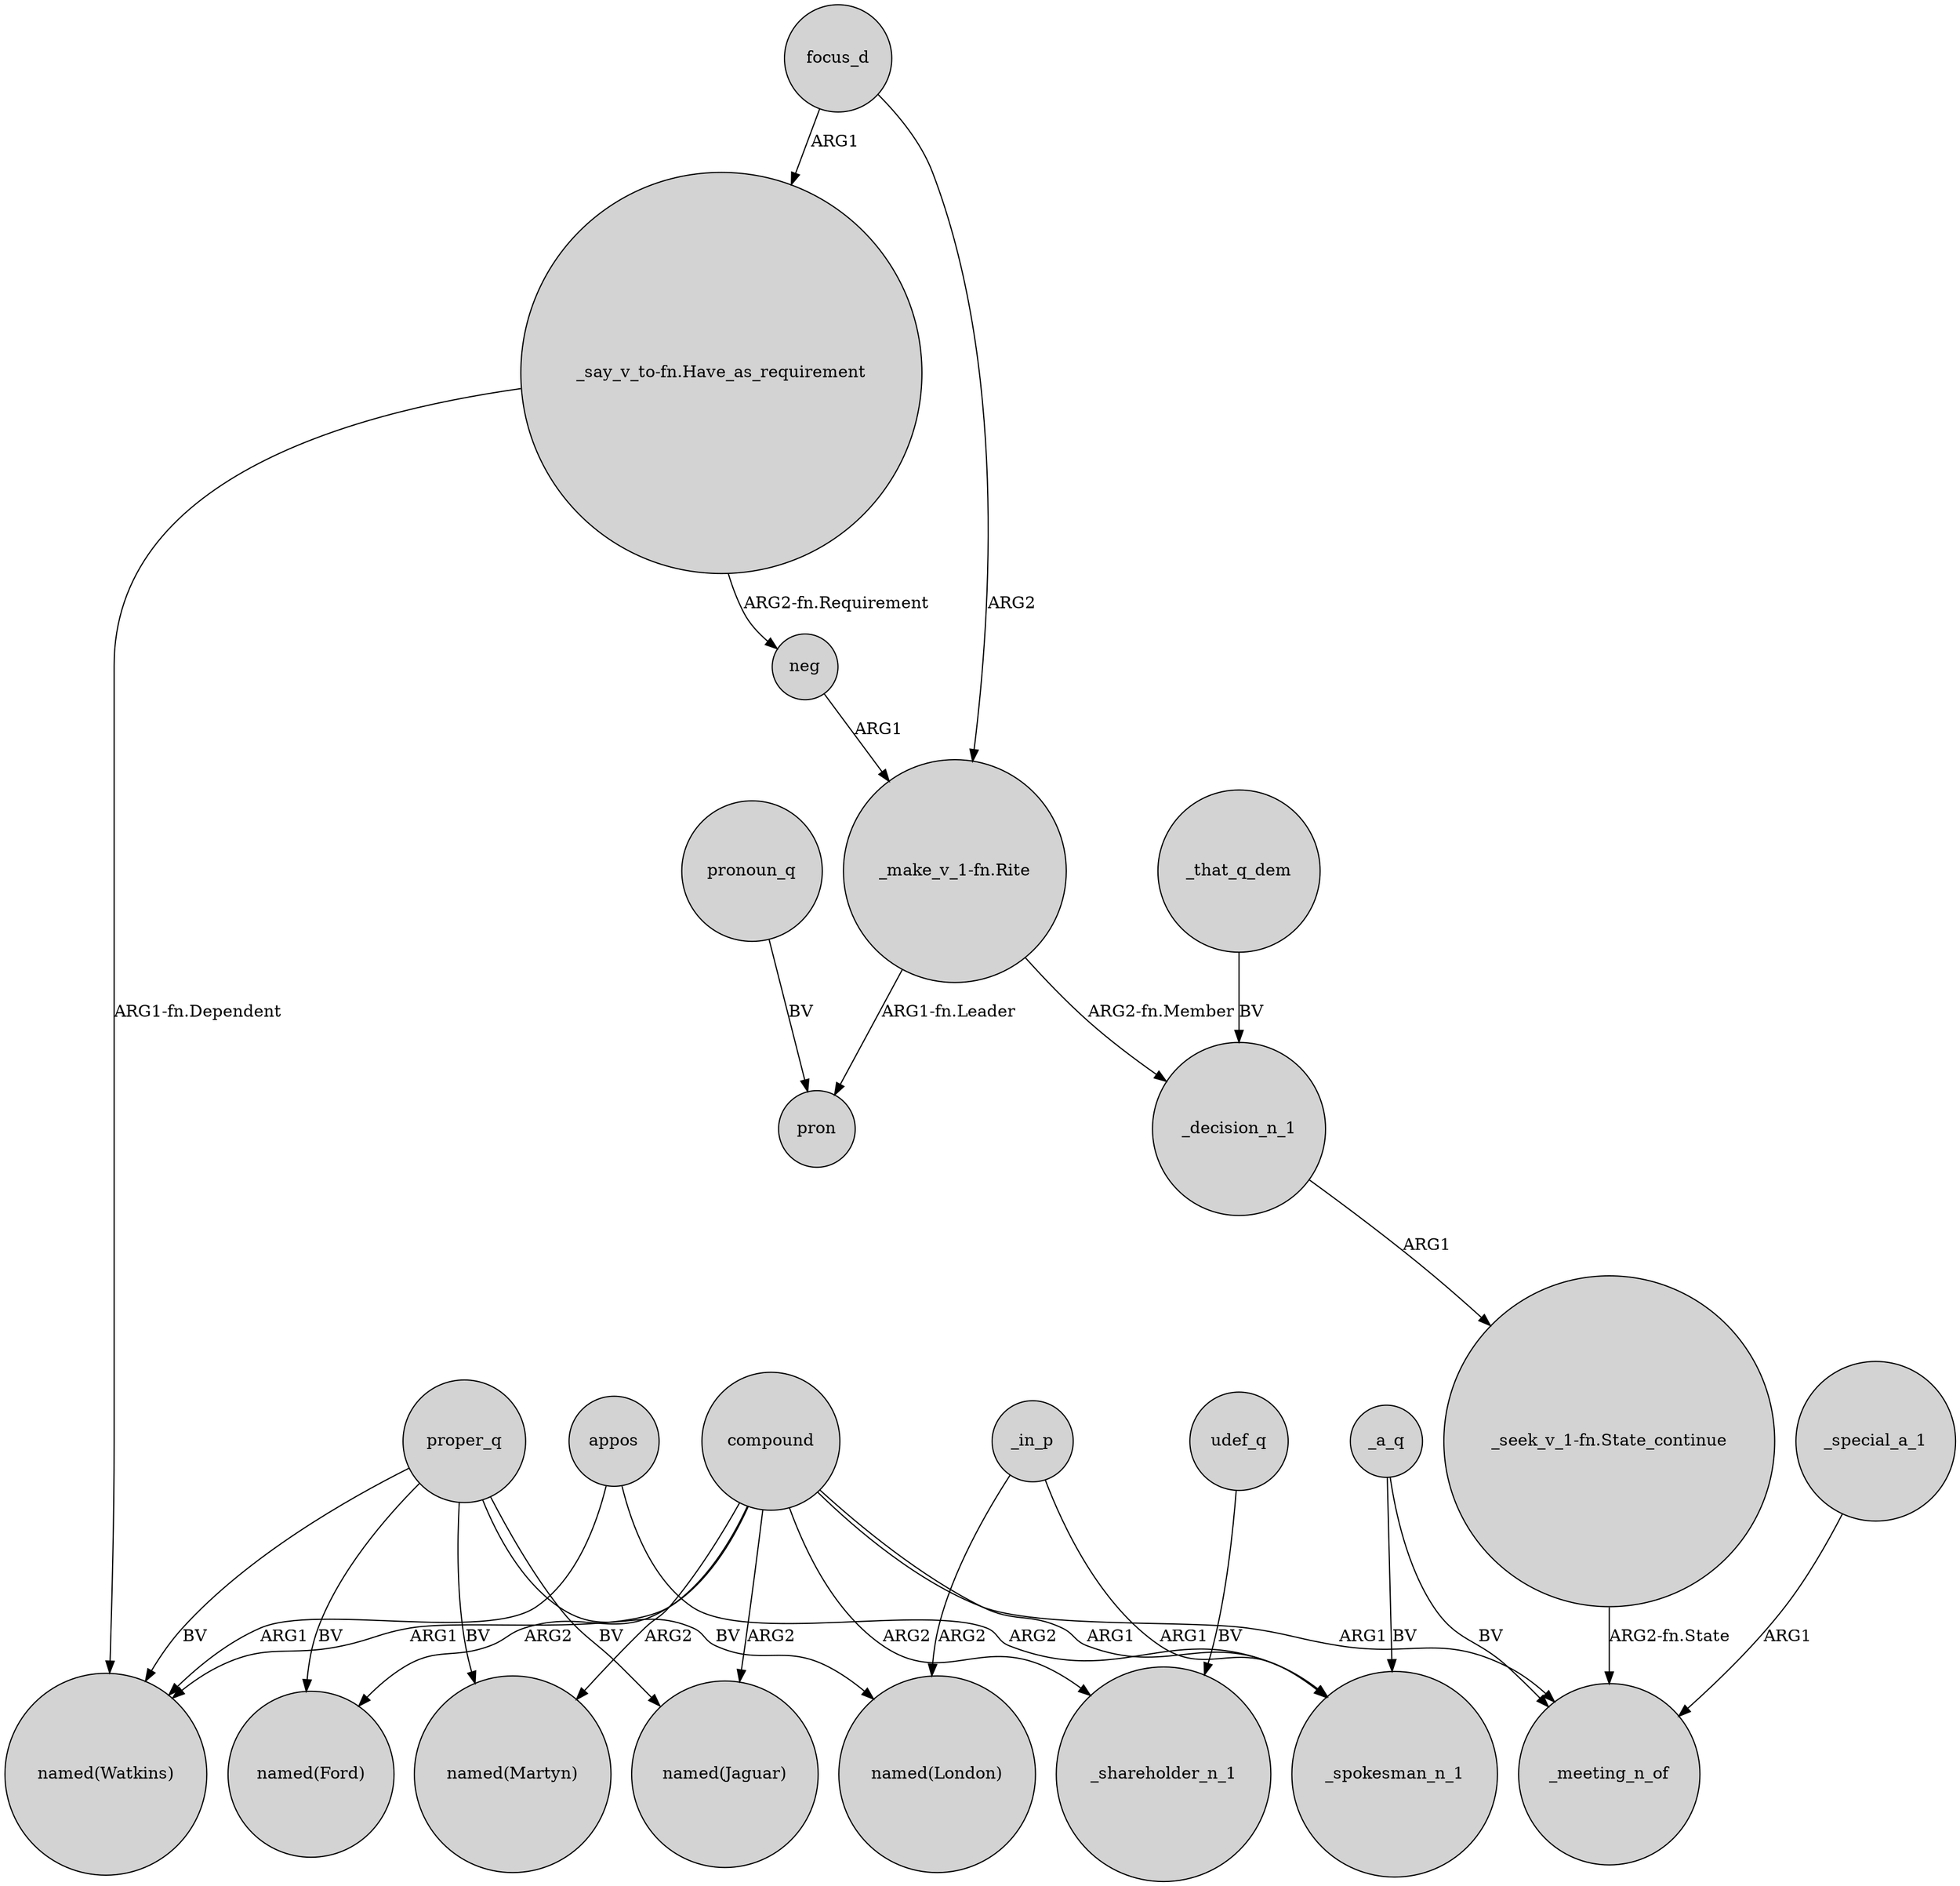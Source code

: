 digraph {
	node [shape=circle style=filled]
	"_say_v_to-fn.Have_as_requirement" -> "named(Watkins)" [label="ARG1-fn.Dependent"]
	compound -> _spokesman_n_1 [label=ARG1]
	proper_q -> "named(Ford)" [label=BV]
	"_seek_v_1-fn.State_continue" -> _meeting_n_of [label="ARG2-fn.State"]
	_in_p -> "named(London)" [label=ARG2]
	compound -> _shareholder_n_1 [label=ARG2]
	udef_q -> _shareholder_n_1 [label=BV]
	_decision_n_1 -> "_seek_v_1-fn.State_continue" [label=ARG1]
	neg -> "_make_v_1-fn.Rite" [label=ARG1]
	compound -> "named(Watkins)" [label=ARG1]
	focus_d -> "_say_v_to-fn.Have_as_requirement" [label=ARG1]
	focus_d -> "_make_v_1-fn.Rite" [label=ARG2]
	compound -> "named(Ford)" [label=ARG2]
	"_make_v_1-fn.Rite" -> pron [label="ARG1-fn.Leader"]
	compound -> "named(Martyn)" [label=ARG2]
	appos -> "named(Watkins)" [label=ARG1]
	compound -> _meeting_n_of [label=ARG1]
	pronoun_q -> pron [label=BV]
	_a_q -> _meeting_n_of [label=BV]
	compound -> "named(Jaguar)" [label=ARG2]
	proper_q -> "named(Jaguar)" [label=BV]
	appos -> _spokesman_n_1 [label=ARG2]
	proper_q -> "named(London)" [label=BV]
	_in_p -> _spokesman_n_1 [label=ARG1]
	"_say_v_to-fn.Have_as_requirement" -> neg [label="ARG2-fn.Requirement"]
	"_make_v_1-fn.Rite" -> _decision_n_1 [label="ARG2-fn.Member"]
	_special_a_1 -> _meeting_n_of [label=ARG1]
	proper_q -> "named(Watkins)" [label=BV]
	_that_q_dem -> _decision_n_1 [label=BV]
	proper_q -> "named(Martyn)" [label=BV]
	_a_q -> _spokesman_n_1 [label=BV]
}
